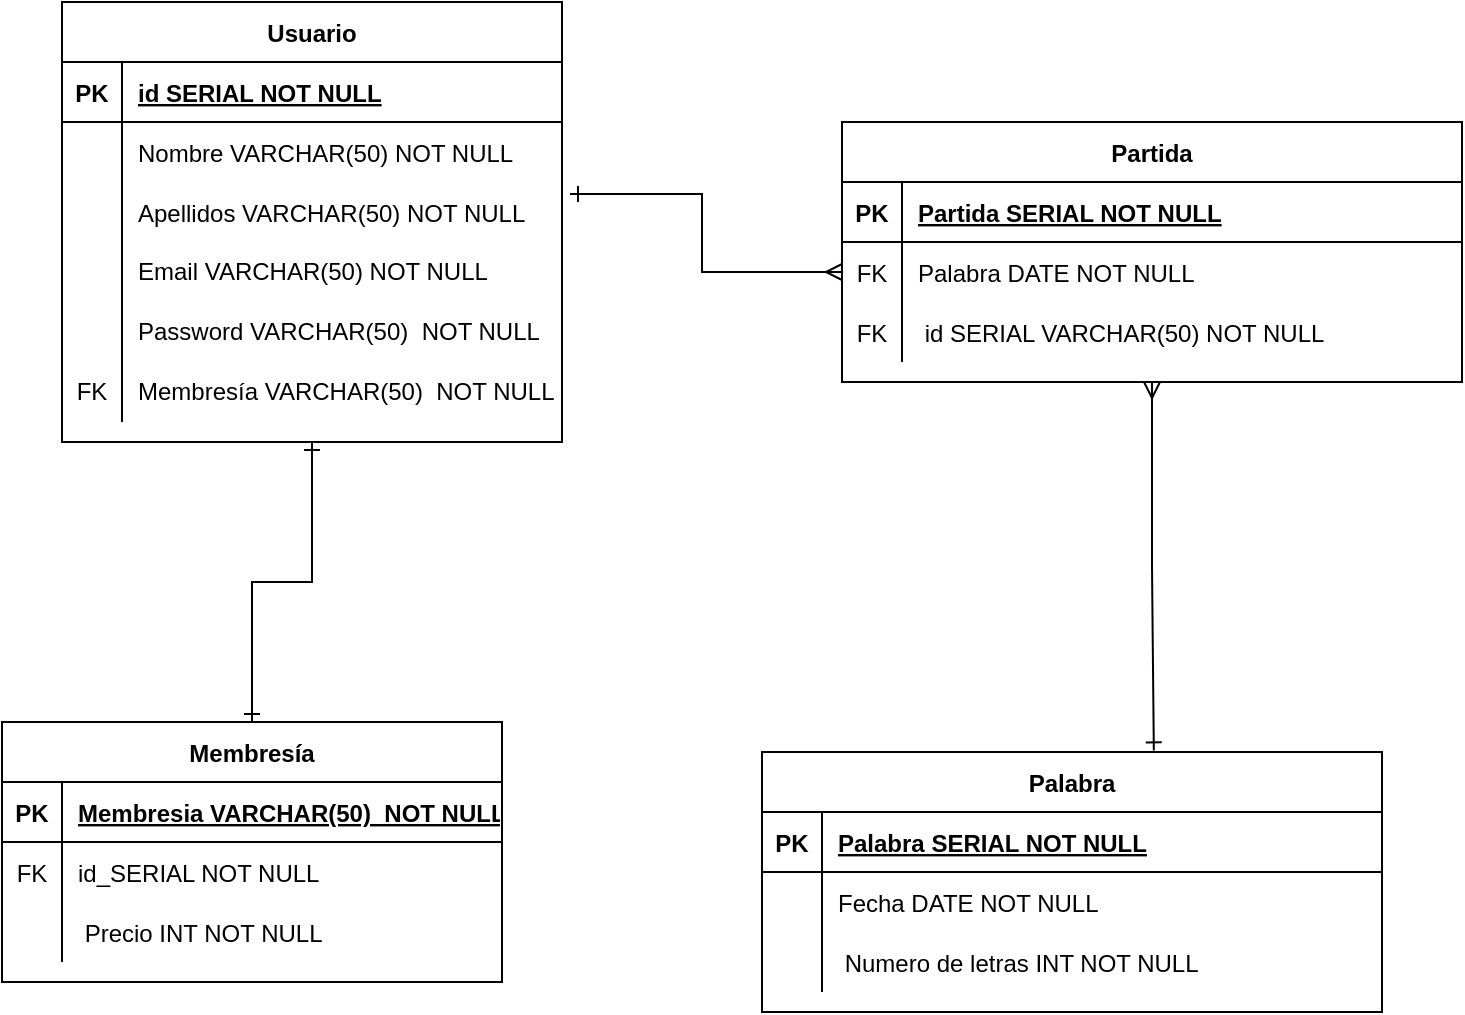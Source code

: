 <mxfile version="24.7.6">
  <diagram name="Página-1" id="AiBpeUgRlBcR4Uv5On7d">
    <mxGraphModel dx="1434" dy="666" grid="1" gridSize="10" guides="1" tooltips="1" connect="1" arrows="1" fold="1" page="1" pageScale="1" pageWidth="827" pageHeight="1169" math="0" shadow="0">
      <root>
        <mxCell id="0" />
        <mxCell id="1" parent="0" />
        <mxCell id="q2LurJWpQV8FhhI0Uuyx-11" style="edgeStyle=orthogonalEdgeStyle;rounded=0;orthogonalLoop=1;jettySize=auto;html=1;exitX=0.5;exitY=1;exitDx=0;exitDy=0;entryX=0.5;entryY=0;entryDx=0;entryDy=0;startArrow=ERone;startFill=0;endArrow=ERone;endFill=0;" edge="1" parent="1" source="CaeVDGqlWLbPePD9mQZR-19" target="q2LurJWpQV8FhhI0Uuyx-1">
          <mxGeometry relative="1" as="geometry" />
        </mxCell>
        <mxCell id="CaeVDGqlWLbPePD9mQZR-19" value="Usuario" style="shape=table;startSize=30;container=1;collapsible=1;childLayout=tableLayout;fixedRows=1;rowLines=0;fontStyle=1;align=center;resizeLast=1;" parent="1" vertex="1">
          <mxGeometry x="80" y="80" width="250" height="220" as="geometry" />
        </mxCell>
        <mxCell id="CaeVDGqlWLbPePD9mQZR-20" value="" style="shape=partialRectangle;collapsible=0;dropTarget=0;pointerEvents=0;fillColor=none;points=[[0,0.5],[1,0.5]];portConstraint=eastwest;top=0;left=0;right=0;bottom=1;" parent="CaeVDGqlWLbPePD9mQZR-19" vertex="1">
          <mxGeometry y="30" width="250" height="30" as="geometry" />
        </mxCell>
        <mxCell id="CaeVDGqlWLbPePD9mQZR-21" value="PK" style="shape=partialRectangle;overflow=hidden;connectable=0;fillColor=none;top=0;left=0;bottom=0;right=0;fontStyle=1;" parent="CaeVDGqlWLbPePD9mQZR-20" vertex="1">
          <mxGeometry width="30" height="30" as="geometry">
            <mxRectangle width="30" height="30" as="alternateBounds" />
          </mxGeometry>
        </mxCell>
        <mxCell id="CaeVDGqlWLbPePD9mQZR-22" value="id SERIAL NOT NULL " style="shape=partialRectangle;overflow=hidden;connectable=0;fillColor=none;top=0;left=0;bottom=0;right=0;align=left;spacingLeft=6;fontStyle=5;" parent="CaeVDGqlWLbPePD9mQZR-20" vertex="1">
          <mxGeometry x="30" width="220" height="30" as="geometry">
            <mxRectangle width="220" height="30" as="alternateBounds" />
          </mxGeometry>
        </mxCell>
        <mxCell id="CaeVDGqlWLbPePD9mQZR-23" value="" style="shape=partialRectangle;collapsible=0;dropTarget=0;pointerEvents=0;fillColor=none;points=[[0,0.5],[1,0.5]];portConstraint=eastwest;top=0;left=0;right=0;bottom=0;" parent="CaeVDGqlWLbPePD9mQZR-19" vertex="1">
          <mxGeometry y="60" width="250" height="30" as="geometry" />
        </mxCell>
        <mxCell id="CaeVDGqlWLbPePD9mQZR-24" value="" style="shape=partialRectangle;overflow=hidden;connectable=0;fillColor=none;top=0;left=0;bottom=0;right=0;" parent="CaeVDGqlWLbPePD9mQZR-23" vertex="1">
          <mxGeometry width="30" height="30" as="geometry">
            <mxRectangle width="30" height="30" as="alternateBounds" />
          </mxGeometry>
        </mxCell>
        <mxCell id="CaeVDGqlWLbPePD9mQZR-25" value="Nombre VARCHAR(50) NOT NULL" style="shape=partialRectangle;overflow=hidden;connectable=0;fillColor=none;top=0;left=0;bottom=0;right=0;align=left;spacingLeft=6;" parent="CaeVDGqlWLbPePD9mQZR-23" vertex="1">
          <mxGeometry x="30" width="220" height="30" as="geometry">
            <mxRectangle width="220" height="30" as="alternateBounds" />
          </mxGeometry>
        </mxCell>
        <mxCell id="CaeVDGqlWLbPePD9mQZR-26" value="" style="shape=partialRectangle;collapsible=0;dropTarget=0;pointerEvents=0;fillColor=none;points=[[0,0.5],[1,0.5]];portConstraint=eastwest;top=0;left=0;right=0;bottom=0;" parent="CaeVDGqlWLbPePD9mQZR-19" vertex="1">
          <mxGeometry y="90" width="250" height="30" as="geometry" />
        </mxCell>
        <mxCell id="CaeVDGqlWLbPePD9mQZR-27" value="" style="shape=partialRectangle;overflow=hidden;connectable=0;fillColor=none;top=0;left=0;bottom=0;right=0;" parent="CaeVDGqlWLbPePD9mQZR-26" vertex="1">
          <mxGeometry width="30" height="30" as="geometry">
            <mxRectangle width="30" height="30" as="alternateBounds" />
          </mxGeometry>
        </mxCell>
        <mxCell id="CaeVDGqlWLbPePD9mQZR-28" value="Apellidos VARCHAR(50) NOT NULL" style="shape=partialRectangle;overflow=hidden;connectable=0;fillColor=none;top=0;left=0;bottom=0;right=0;align=left;spacingLeft=6;" parent="CaeVDGqlWLbPePD9mQZR-26" vertex="1">
          <mxGeometry x="30" width="220" height="30" as="geometry">
            <mxRectangle width="220" height="30" as="alternateBounds" />
          </mxGeometry>
        </mxCell>
        <mxCell id="CaeVDGqlWLbPePD9mQZR-29" value="" style="shape=tableRow;horizontal=0;startSize=0;swimlaneHead=0;swimlaneBody=0;fillColor=none;collapsible=0;dropTarget=0;points=[[0,0.5],[1,0.5]];portConstraint=eastwest;top=0;left=0;right=0;bottom=0;" parent="CaeVDGqlWLbPePD9mQZR-19" vertex="1">
          <mxGeometry y="120" width="250" height="30" as="geometry" />
        </mxCell>
        <mxCell id="CaeVDGqlWLbPePD9mQZR-30" value="" style="shape=partialRectangle;connectable=0;fillColor=none;top=0;left=0;bottom=0;right=0;editable=1;overflow=hidden;whiteSpace=wrap;html=1;" parent="CaeVDGqlWLbPePD9mQZR-29" vertex="1">
          <mxGeometry width="30" height="30" as="geometry">
            <mxRectangle width="30" height="30" as="alternateBounds" />
          </mxGeometry>
        </mxCell>
        <mxCell id="CaeVDGqlWLbPePD9mQZR-31" value="Email VARCHAR(50) NOT NULL" style="shape=partialRectangle;connectable=0;fillColor=none;top=0;left=0;bottom=0;right=0;align=left;spacingLeft=6;overflow=hidden;whiteSpace=wrap;html=1;" parent="CaeVDGqlWLbPePD9mQZR-29" vertex="1">
          <mxGeometry x="30" width="220" height="30" as="geometry">
            <mxRectangle width="220" height="30" as="alternateBounds" />
          </mxGeometry>
        </mxCell>
        <mxCell id="CaeVDGqlWLbPePD9mQZR-32" value="" style="shape=tableRow;horizontal=0;startSize=0;swimlaneHead=0;swimlaneBody=0;fillColor=none;collapsible=0;dropTarget=0;points=[[0,0.5],[1,0.5]];portConstraint=eastwest;top=0;left=0;right=0;bottom=0;" parent="CaeVDGqlWLbPePD9mQZR-19" vertex="1">
          <mxGeometry y="150" width="250" height="30" as="geometry" />
        </mxCell>
        <mxCell id="CaeVDGqlWLbPePD9mQZR-33" value="" style="shape=partialRectangle;connectable=0;fillColor=none;top=0;left=0;bottom=0;right=0;editable=1;overflow=hidden;whiteSpace=wrap;html=1;" parent="CaeVDGqlWLbPePD9mQZR-32" vertex="1">
          <mxGeometry width="30" height="30" as="geometry">
            <mxRectangle width="30" height="30" as="alternateBounds" />
          </mxGeometry>
        </mxCell>
        <mxCell id="CaeVDGqlWLbPePD9mQZR-34" value="Password VARCHAR(50)&amp;nbsp; NOT NULL" style="shape=partialRectangle;connectable=0;fillColor=none;top=0;left=0;bottom=0;right=0;align=left;spacingLeft=6;overflow=hidden;whiteSpace=wrap;html=1;" parent="CaeVDGqlWLbPePD9mQZR-32" vertex="1">
          <mxGeometry x="30" width="220" height="30" as="geometry">
            <mxRectangle width="220" height="30" as="alternateBounds" />
          </mxGeometry>
        </mxCell>
        <mxCell id="CaeVDGqlWLbPePD9mQZR-35" value="" style="shape=tableRow;horizontal=0;startSize=0;swimlaneHead=0;swimlaneBody=0;fillColor=none;collapsible=0;dropTarget=0;points=[[0,0.5],[1,0.5]];portConstraint=eastwest;top=0;left=0;right=0;bottom=0;" parent="CaeVDGqlWLbPePD9mQZR-19" vertex="1">
          <mxGeometry y="180" width="250" height="30" as="geometry" />
        </mxCell>
        <mxCell id="CaeVDGqlWLbPePD9mQZR-36" value="FK" style="shape=partialRectangle;connectable=0;fillColor=none;top=0;left=0;bottom=0;right=0;editable=1;overflow=hidden;whiteSpace=wrap;html=1;" parent="CaeVDGqlWLbPePD9mQZR-35" vertex="1">
          <mxGeometry width="30" height="30" as="geometry">
            <mxRectangle width="30" height="30" as="alternateBounds" />
          </mxGeometry>
        </mxCell>
        <mxCell id="CaeVDGqlWLbPePD9mQZR-37" value="Membresía VARCHAR(50)&amp;nbsp; NOT NULL" style="shape=partialRectangle;connectable=0;fillColor=none;top=0;left=0;bottom=0;right=0;align=left;spacingLeft=6;overflow=hidden;whiteSpace=wrap;html=1;" parent="CaeVDGqlWLbPePD9mQZR-35" vertex="1">
          <mxGeometry x="30" width="220" height="30" as="geometry">
            <mxRectangle width="220" height="30" as="alternateBounds" />
          </mxGeometry>
        </mxCell>
        <mxCell id="CaeVDGqlWLbPePD9mQZR-39" value="Partida" style="shape=table;startSize=30;container=1;collapsible=1;childLayout=tableLayout;fixedRows=1;rowLines=0;fontStyle=1;align=center;resizeLast=1;" parent="1" vertex="1">
          <mxGeometry x="470" y="140" width="310" height="130" as="geometry" />
        </mxCell>
        <mxCell id="CaeVDGqlWLbPePD9mQZR-40" value="" style="shape=partialRectangle;collapsible=0;dropTarget=0;pointerEvents=0;fillColor=none;points=[[0,0.5],[1,0.5]];portConstraint=eastwest;top=0;left=0;right=0;bottom=1;" parent="CaeVDGqlWLbPePD9mQZR-39" vertex="1">
          <mxGeometry y="30" width="310" height="30" as="geometry" />
        </mxCell>
        <mxCell id="CaeVDGqlWLbPePD9mQZR-41" value="PK" style="shape=partialRectangle;overflow=hidden;connectable=0;fillColor=none;top=0;left=0;bottom=0;right=0;fontStyle=1;" parent="CaeVDGqlWLbPePD9mQZR-40" vertex="1">
          <mxGeometry width="30" height="30" as="geometry">
            <mxRectangle width="30" height="30" as="alternateBounds" />
          </mxGeometry>
        </mxCell>
        <mxCell id="CaeVDGqlWLbPePD9mQZR-42" value="Partida SERIAL NOT NULL " style="shape=partialRectangle;overflow=hidden;connectable=0;fillColor=none;top=0;left=0;bottom=0;right=0;align=left;spacingLeft=6;fontStyle=5;" parent="CaeVDGqlWLbPePD9mQZR-40" vertex="1">
          <mxGeometry x="30" width="280" height="30" as="geometry">
            <mxRectangle width="280" height="30" as="alternateBounds" />
          </mxGeometry>
        </mxCell>
        <mxCell id="CaeVDGqlWLbPePD9mQZR-43" value="" style="shape=partialRectangle;collapsible=0;dropTarget=0;pointerEvents=0;fillColor=none;points=[[0,0.5],[1,0.5]];portConstraint=eastwest;top=0;left=0;right=0;bottom=0;" parent="CaeVDGqlWLbPePD9mQZR-39" vertex="1">
          <mxGeometry y="60" width="310" height="30" as="geometry" />
        </mxCell>
        <mxCell id="CaeVDGqlWLbPePD9mQZR-44" value="FK" style="shape=partialRectangle;overflow=hidden;connectable=0;fillColor=none;top=0;left=0;bottom=0;right=0;" parent="CaeVDGqlWLbPePD9mQZR-43" vertex="1">
          <mxGeometry width="30" height="30" as="geometry">
            <mxRectangle width="30" height="30" as="alternateBounds" />
          </mxGeometry>
        </mxCell>
        <mxCell id="CaeVDGqlWLbPePD9mQZR-45" value="Palabra DATE NOT NULL" style="shape=partialRectangle;overflow=hidden;connectable=0;fillColor=none;top=0;left=0;bottom=0;right=0;align=left;spacingLeft=6;" parent="CaeVDGqlWLbPePD9mQZR-43" vertex="1">
          <mxGeometry x="30" width="280" height="30" as="geometry">
            <mxRectangle width="280" height="30" as="alternateBounds" />
          </mxGeometry>
        </mxCell>
        <mxCell id="CaeVDGqlWLbPePD9mQZR-46" value="" style="shape=partialRectangle;collapsible=0;dropTarget=0;pointerEvents=0;fillColor=none;points=[[0,0.5],[1,0.5]];portConstraint=eastwest;top=0;left=0;right=0;bottom=0;" parent="CaeVDGqlWLbPePD9mQZR-39" vertex="1">
          <mxGeometry y="90" width="310" height="30" as="geometry" />
        </mxCell>
        <mxCell id="CaeVDGqlWLbPePD9mQZR-47" value="FK" style="shape=partialRectangle;overflow=hidden;connectable=0;fillColor=none;top=0;left=0;bottom=0;right=0;" parent="CaeVDGqlWLbPePD9mQZR-46" vertex="1">
          <mxGeometry width="30" height="30" as="geometry">
            <mxRectangle width="30" height="30" as="alternateBounds" />
          </mxGeometry>
        </mxCell>
        <mxCell id="CaeVDGqlWLbPePD9mQZR-48" value=" id SERIAL VARCHAR(50) NOT NULL" style="shape=partialRectangle;overflow=hidden;connectable=0;fillColor=none;top=0;left=0;bottom=0;right=0;align=left;spacingLeft=6;" parent="CaeVDGqlWLbPePD9mQZR-46" vertex="1">
          <mxGeometry x="30" width="280" height="30" as="geometry">
            <mxRectangle width="280" height="30" as="alternateBounds" />
          </mxGeometry>
        </mxCell>
        <mxCell id="CaeVDGqlWLbPePD9mQZR-72" value="Palabra" style="shape=table;startSize=30;container=1;collapsible=1;childLayout=tableLayout;fixedRows=1;rowLines=0;fontStyle=1;align=center;resizeLast=1;" parent="1" vertex="1">
          <mxGeometry x="430" y="455" width="310" height="130" as="geometry" />
        </mxCell>
        <mxCell id="CaeVDGqlWLbPePD9mQZR-73" value="" style="shape=partialRectangle;collapsible=0;dropTarget=0;pointerEvents=0;fillColor=none;points=[[0,0.5],[1,0.5]];portConstraint=eastwest;top=0;left=0;right=0;bottom=1;" parent="CaeVDGqlWLbPePD9mQZR-72" vertex="1">
          <mxGeometry y="30" width="310" height="30" as="geometry" />
        </mxCell>
        <mxCell id="CaeVDGqlWLbPePD9mQZR-74" value="PK" style="shape=partialRectangle;overflow=hidden;connectable=0;fillColor=none;top=0;left=0;bottom=0;right=0;fontStyle=1;" parent="CaeVDGqlWLbPePD9mQZR-73" vertex="1">
          <mxGeometry width="30" height="30" as="geometry">
            <mxRectangle width="30" height="30" as="alternateBounds" />
          </mxGeometry>
        </mxCell>
        <mxCell id="CaeVDGqlWLbPePD9mQZR-75" value="Palabra SERIAL NOT NULL " style="shape=partialRectangle;overflow=hidden;connectable=0;fillColor=none;top=0;left=0;bottom=0;right=0;align=left;spacingLeft=6;fontStyle=5;" parent="CaeVDGqlWLbPePD9mQZR-73" vertex="1">
          <mxGeometry x="30" width="280" height="30" as="geometry">
            <mxRectangle width="280" height="30" as="alternateBounds" />
          </mxGeometry>
        </mxCell>
        <mxCell id="CaeVDGqlWLbPePD9mQZR-76" value="" style="shape=partialRectangle;collapsible=0;dropTarget=0;pointerEvents=0;fillColor=none;points=[[0,0.5],[1,0.5]];portConstraint=eastwest;top=0;left=0;right=0;bottom=0;" parent="CaeVDGqlWLbPePD9mQZR-72" vertex="1">
          <mxGeometry y="60" width="310" height="30" as="geometry" />
        </mxCell>
        <mxCell id="CaeVDGqlWLbPePD9mQZR-77" value="" style="shape=partialRectangle;overflow=hidden;connectable=0;fillColor=none;top=0;left=0;bottom=0;right=0;" parent="CaeVDGqlWLbPePD9mQZR-76" vertex="1">
          <mxGeometry width="30" height="30" as="geometry">
            <mxRectangle width="30" height="30" as="alternateBounds" />
          </mxGeometry>
        </mxCell>
        <mxCell id="CaeVDGqlWLbPePD9mQZR-78" value="Fecha DATE NOT NULL" style="shape=partialRectangle;overflow=hidden;connectable=0;fillColor=none;top=0;left=0;bottom=0;right=0;align=left;spacingLeft=6;" parent="CaeVDGqlWLbPePD9mQZR-76" vertex="1">
          <mxGeometry x="30" width="280" height="30" as="geometry">
            <mxRectangle width="280" height="30" as="alternateBounds" />
          </mxGeometry>
        </mxCell>
        <mxCell id="CaeVDGqlWLbPePD9mQZR-82" value="" style="shape=partialRectangle;collapsible=0;dropTarget=0;pointerEvents=0;fillColor=none;points=[[0,0.5],[1,0.5]];portConstraint=eastwest;top=0;left=0;right=0;bottom=0;" parent="CaeVDGqlWLbPePD9mQZR-72" vertex="1">
          <mxGeometry y="90" width="310" height="30" as="geometry" />
        </mxCell>
        <mxCell id="CaeVDGqlWLbPePD9mQZR-83" value="" style="shape=partialRectangle;overflow=hidden;connectable=0;fillColor=none;top=0;left=0;bottom=0;right=0;" parent="CaeVDGqlWLbPePD9mQZR-82" vertex="1">
          <mxGeometry width="30" height="30" as="geometry">
            <mxRectangle width="30" height="30" as="alternateBounds" />
          </mxGeometry>
        </mxCell>
        <mxCell id="CaeVDGqlWLbPePD9mQZR-84" value=" Numero de letras INT NOT NULL" style="shape=partialRectangle;overflow=hidden;connectable=0;fillColor=none;top=0;left=0;bottom=0;right=0;align=left;spacingLeft=6;" parent="CaeVDGqlWLbPePD9mQZR-82" vertex="1">
          <mxGeometry x="30" width="280" height="30" as="geometry">
            <mxRectangle width="280" height="30" as="alternateBounds" />
          </mxGeometry>
        </mxCell>
        <mxCell id="CaeVDGqlWLbPePD9mQZR-85" style="edgeStyle=orthogonalEdgeStyle;rounded=0;orthogonalLoop=1;jettySize=auto;html=1;exitX=0;exitY=0.5;exitDx=0;exitDy=0;entryX=1.016;entryY=0.2;entryDx=0;entryDy=0;entryPerimeter=0;endArrow=ERone;endFill=0;startArrow=ERmany;startFill=0;" parent="1" source="CaeVDGqlWLbPePD9mQZR-43" target="CaeVDGqlWLbPePD9mQZR-26" edge="1">
          <mxGeometry relative="1" as="geometry" />
        </mxCell>
        <mxCell id="CaeVDGqlWLbPePD9mQZR-86" style="edgeStyle=orthogonalEdgeStyle;rounded=0;orthogonalLoop=1;jettySize=auto;html=1;exitX=0.5;exitY=1;exitDx=0;exitDy=0;entryX=0.632;entryY=-0.006;entryDx=0;entryDy=0;entryPerimeter=0;startArrow=ERmany;startFill=0;endArrow=ERone;endFill=0;" parent="1" source="CaeVDGqlWLbPePD9mQZR-39" target="CaeVDGqlWLbPePD9mQZR-72" edge="1">
          <mxGeometry relative="1" as="geometry" />
        </mxCell>
        <mxCell id="q2LurJWpQV8FhhI0Uuyx-1" value="Membresía" style="shape=table;startSize=30;container=1;collapsible=1;childLayout=tableLayout;fixedRows=1;rowLines=0;fontStyle=1;align=center;resizeLast=1;" vertex="1" parent="1">
          <mxGeometry x="50" y="440" width="250" height="130" as="geometry" />
        </mxCell>
        <mxCell id="q2LurJWpQV8FhhI0Uuyx-2" value="" style="shape=partialRectangle;collapsible=0;dropTarget=0;pointerEvents=0;fillColor=none;points=[[0,0.5],[1,0.5]];portConstraint=eastwest;top=0;left=0;right=0;bottom=1;" vertex="1" parent="q2LurJWpQV8FhhI0Uuyx-1">
          <mxGeometry y="30" width="250" height="30" as="geometry" />
        </mxCell>
        <mxCell id="q2LurJWpQV8FhhI0Uuyx-3" value="PK" style="shape=partialRectangle;overflow=hidden;connectable=0;fillColor=none;top=0;left=0;bottom=0;right=0;fontStyle=1;" vertex="1" parent="q2LurJWpQV8FhhI0Uuyx-2">
          <mxGeometry width="30" height="30" as="geometry">
            <mxRectangle width="30" height="30" as="alternateBounds" />
          </mxGeometry>
        </mxCell>
        <mxCell id="q2LurJWpQV8FhhI0Uuyx-4" value="Membresia VARCHAR(50)  NOT NULL " style="shape=partialRectangle;overflow=hidden;connectable=0;fillColor=none;top=0;left=0;bottom=0;right=0;align=left;spacingLeft=6;fontStyle=5;" vertex="1" parent="q2LurJWpQV8FhhI0Uuyx-2">
          <mxGeometry x="30" width="220" height="30" as="geometry">
            <mxRectangle width="220" height="30" as="alternateBounds" />
          </mxGeometry>
        </mxCell>
        <mxCell id="q2LurJWpQV8FhhI0Uuyx-5" value="" style="shape=partialRectangle;collapsible=0;dropTarget=0;pointerEvents=0;fillColor=none;points=[[0,0.5],[1,0.5]];portConstraint=eastwest;top=0;left=0;right=0;bottom=0;" vertex="1" parent="q2LurJWpQV8FhhI0Uuyx-1">
          <mxGeometry y="60" width="250" height="30" as="geometry" />
        </mxCell>
        <mxCell id="q2LurJWpQV8FhhI0Uuyx-6" value="FK" style="shape=partialRectangle;overflow=hidden;connectable=0;fillColor=none;top=0;left=0;bottom=0;right=0;" vertex="1" parent="q2LurJWpQV8FhhI0Uuyx-5">
          <mxGeometry width="30" height="30" as="geometry">
            <mxRectangle width="30" height="30" as="alternateBounds" />
          </mxGeometry>
        </mxCell>
        <mxCell id="q2LurJWpQV8FhhI0Uuyx-7" value="id_SERIAL NOT NULL" style="shape=partialRectangle;overflow=hidden;connectable=0;fillColor=none;top=0;left=0;bottom=0;right=0;align=left;spacingLeft=6;" vertex="1" parent="q2LurJWpQV8FhhI0Uuyx-5">
          <mxGeometry x="30" width="220" height="30" as="geometry">
            <mxRectangle width="220" height="30" as="alternateBounds" />
          </mxGeometry>
        </mxCell>
        <mxCell id="q2LurJWpQV8FhhI0Uuyx-8" value="" style="shape=partialRectangle;collapsible=0;dropTarget=0;pointerEvents=0;fillColor=none;points=[[0,0.5],[1,0.5]];portConstraint=eastwest;top=0;left=0;right=0;bottom=0;" vertex="1" parent="q2LurJWpQV8FhhI0Uuyx-1">
          <mxGeometry y="90" width="250" height="30" as="geometry" />
        </mxCell>
        <mxCell id="q2LurJWpQV8FhhI0Uuyx-9" value="" style="shape=partialRectangle;overflow=hidden;connectable=0;fillColor=none;top=0;left=0;bottom=0;right=0;" vertex="1" parent="q2LurJWpQV8FhhI0Uuyx-8">
          <mxGeometry width="30" height="30" as="geometry">
            <mxRectangle width="30" height="30" as="alternateBounds" />
          </mxGeometry>
        </mxCell>
        <mxCell id="q2LurJWpQV8FhhI0Uuyx-10" value=" Precio INT NOT NULL" style="shape=partialRectangle;overflow=hidden;connectable=0;fillColor=none;top=0;left=0;bottom=0;right=0;align=left;spacingLeft=6;" vertex="1" parent="q2LurJWpQV8FhhI0Uuyx-8">
          <mxGeometry x="30" width="220" height="30" as="geometry">
            <mxRectangle width="220" height="30" as="alternateBounds" />
          </mxGeometry>
        </mxCell>
      </root>
    </mxGraphModel>
  </diagram>
</mxfile>
